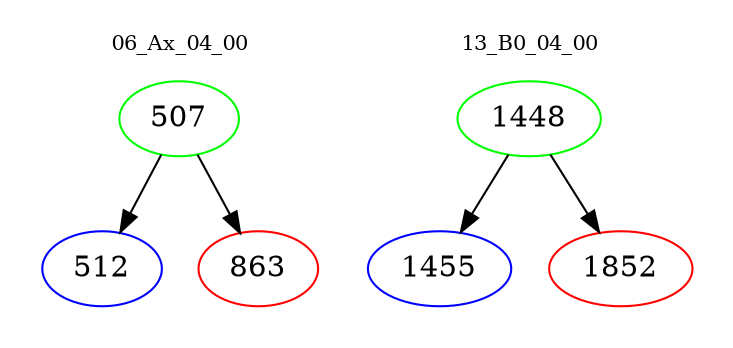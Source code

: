 digraph{
subgraph cluster_0 {
color = white
label = "06_Ax_04_00";
fontsize=10;
T0_507 [label="507", color="green"]
T0_507 -> T0_512 [color="black"]
T0_512 [label="512", color="blue"]
T0_507 -> T0_863 [color="black"]
T0_863 [label="863", color="red"]
}
subgraph cluster_1 {
color = white
label = "13_B0_04_00";
fontsize=10;
T1_1448 [label="1448", color="green"]
T1_1448 -> T1_1455 [color="black"]
T1_1455 [label="1455", color="blue"]
T1_1448 -> T1_1852 [color="black"]
T1_1852 [label="1852", color="red"]
}
}
